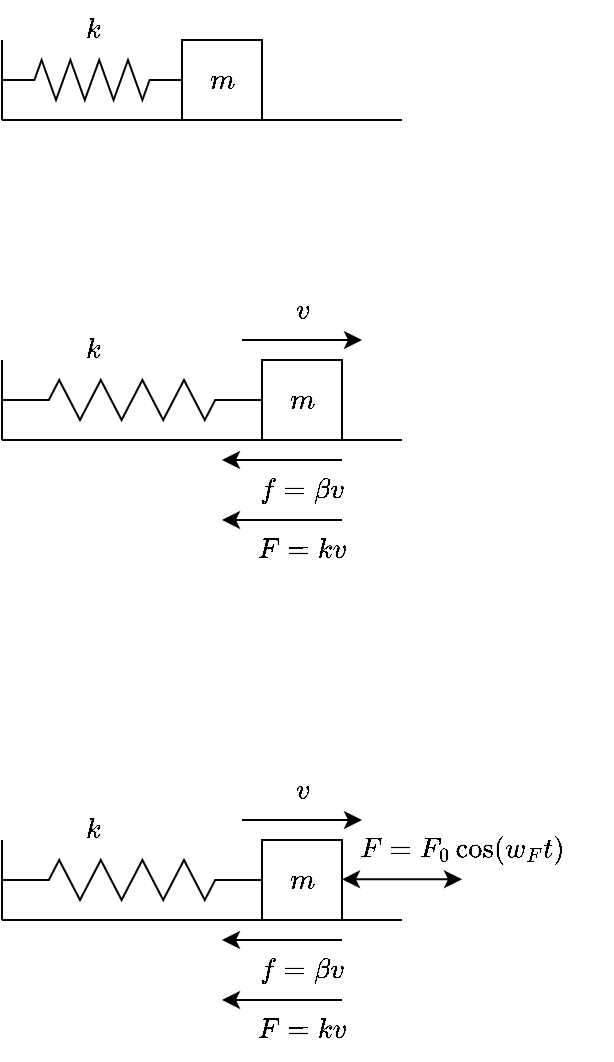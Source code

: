 <mxfile>
    <diagram id="rSKHS06Tt_D4rFjxctaQ" name="第 1 页">
        <mxGraphModel dx="414" dy="277" grid="1" gridSize="10" guides="1" tooltips="1" connect="1" arrows="1" fold="1" page="1" pageScale="1" pageWidth="827" pageHeight="1169" math="1" shadow="0">
            <root>
                <mxCell id="0"/>
                <mxCell id="1" parent="0"/>
                <mxCell id="2" value="" style="pointerEvents=1;verticalLabelPosition=bottom;shadow=0;dashed=0;align=center;html=1;verticalAlign=top;shape=mxgraph.electrical.resistors.resistor_2;" vertex="1" parent="1">
                    <mxGeometry x="80" y="90" width="90" height="20" as="geometry"/>
                </mxCell>
                <mxCell id="3" value="" style="endArrow=none;html=1;" edge="1" parent="1">
                    <mxGeometry width="50" height="50" relative="1" as="geometry">
                        <mxPoint x="80" y="120" as="sourcePoint"/>
                        <mxPoint x="80" y="80" as="targetPoint"/>
                    </mxGeometry>
                </mxCell>
                <mxCell id="4" value="" style="endArrow=none;html=1;" edge="1" parent="1">
                    <mxGeometry width="50" height="50" relative="1" as="geometry">
                        <mxPoint x="80" y="120" as="sourcePoint"/>
                        <mxPoint x="280" y="120" as="targetPoint"/>
                    </mxGeometry>
                </mxCell>
                <mxCell id="5" value="" style="whiteSpace=wrap;html=1;aspect=fixed;glass=0;fillColor=none;" vertex="1" parent="1">
                    <mxGeometry x="170" y="80" width="40" height="40" as="geometry"/>
                </mxCell>
                <mxCell id="6" value="$$k$$" style="text;html=1;align=center;verticalAlign=middle;resizable=0;points=[];autosize=1;strokeColor=none;fillColor=none;" vertex="1" parent="1">
                    <mxGeometry x="95" y="60" width="60" height="30" as="geometry"/>
                </mxCell>
                <mxCell id="7" value="$$m$$" style="text;html=1;align=center;verticalAlign=middle;resizable=0;points=[];autosize=1;strokeColor=none;fillColor=none;" vertex="1" parent="1">
                    <mxGeometry x="160" y="85" width="60" height="30" as="geometry"/>
                </mxCell>
                <mxCell id="8" value="" style="pointerEvents=1;verticalLabelPosition=bottom;shadow=0;dashed=0;align=center;html=1;verticalAlign=top;shape=mxgraph.electrical.resistors.resistor_2;" vertex="1" parent="1">
                    <mxGeometry x="80" y="250" width="130" height="20" as="geometry"/>
                </mxCell>
                <mxCell id="9" value="" style="endArrow=none;html=1;" edge="1" parent="1">
                    <mxGeometry width="50" height="50" relative="1" as="geometry">
                        <mxPoint x="80" y="280" as="sourcePoint"/>
                        <mxPoint x="80" y="240" as="targetPoint"/>
                    </mxGeometry>
                </mxCell>
                <mxCell id="10" value="" style="endArrow=none;html=1;" edge="1" parent="1">
                    <mxGeometry width="50" height="50" relative="1" as="geometry">
                        <mxPoint x="80" y="280" as="sourcePoint"/>
                        <mxPoint x="280" y="280" as="targetPoint"/>
                    </mxGeometry>
                </mxCell>
                <mxCell id="11" value="" style="whiteSpace=wrap;html=1;aspect=fixed;glass=0;fillColor=none;" vertex="1" parent="1">
                    <mxGeometry x="210" y="240" width="40" height="40" as="geometry"/>
                </mxCell>
                <mxCell id="12" value="$$k$$" style="text;html=1;align=center;verticalAlign=middle;resizable=0;points=[];autosize=1;strokeColor=none;fillColor=none;" vertex="1" parent="1">
                    <mxGeometry x="95" y="220" width="60" height="30" as="geometry"/>
                </mxCell>
                <mxCell id="13" value="$$m$$" style="text;html=1;align=center;verticalAlign=middle;resizable=0;points=[];autosize=1;strokeColor=none;fillColor=none;" vertex="1" parent="1">
                    <mxGeometry x="200" y="245" width="60" height="30" as="geometry"/>
                </mxCell>
                <mxCell id="15" value="" style="endArrow=classic;html=1;" edge="1" parent="1">
                    <mxGeometry width="50" height="50" relative="1" as="geometry">
                        <mxPoint x="200" y="230" as="sourcePoint"/>
                        <mxPoint x="260" y="230" as="targetPoint"/>
                    </mxGeometry>
                </mxCell>
                <mxCell id="16" value="$$v$$" style="text;html=1;align=center;verticalAlign=middle;resizable=0;points=[];autosize=1;strokeColor=none;fillColor=none;" vertex="1" parent="1">
                    <mxGeometry x="200" y="200" width="60" height="30" as="geometry"/>
                </mxCell>
                <mxCell id="17" value="" style="endArrow=classic;html=1;" edge="1" parent="1">
                    <mxGeometry width="50" height="50" relative="1" as="geometry">
                        <mxPoint x="250" y="290" as="sourcePoint"/>
                        <mxPoint x="190" y="290" as="targetPoint"/>
                    </mxGeometry>
                </mxCell>
                <mxCell id="18" value="$$f = \beta v$$" style="text;html=1;align=center;verticalAlign=middle;resizable=0;points=[];autosize=1;strokeColor=none;fillColor=none;" vertex="1" parent="1">
                    <mxGeometry x="180" y="290" width="100" height="30" as="geometry"/>
                </mxCell>
                <mxCell id="20" value="" style="endArrow=classic;html=1;" edge="1" parent="1">
                    <mxGeometry width="50" height="50" relative="1" as="geometry">
                        <mxPoint x="250" y="320" as="sourcePoint"/>
                        <mxPoint x="190" y="320" as="targetPoint"/>
                    </mxGeometry>
                </mxCell>
                <mxCell id="21" value="$$F = kv$$" style="text;html=1;align=center;verticalAlign=middle;resizable=0;points=[];autosize=1;strokeColor=none;fillColor=none;" vertex="1" parent="1">
                    <mxGeometry x="190" y="320" width="80" height="30" as="geometry"/>
                </mxCell>
                <mxCell id="22" value="" style="pointerEvents=1;verticalLabelPosition=bottom;shadow=0;dashed=0;align=center;html=1;verticalAlign=top;shape=mxgraph.electrical.resistors.resistor_2;" vertex="1" parent="1">
                    <mxGeometry x="80" y="490" width="130" height="20" as="geometry"/>
                </mxCell>
                <mxCell id="23" value="" style="endArrow=none;html=1;" edge="1" parent="1">
                    <mxGeometry width="50" height="50" relative="1" as="geometry">
                        <mxPoint x="80" y="520" as="sourcePoint"/>
                        <mxPoint x="80" y="480" as="targetPoint"/>
                    </mxGeometry>
                </mxCell>
                <mxCell id="24" value="" style="endArrow=none;html=1;" edge="1" parent="1">
                    <mxGeometry width="50" height="50" relative="1" as="geometry">
                        <mxPoint x="80" y="520" as="sourcePoint"/>
                        <mxPoint x="280" y="520" as="targetPoint"/>
                    </mxGeometry>
                </mxCell>
                <mxCell id="25" value="" style="whiteSpace=wrap;html=1;aspect=fixed;glass=0;fillColor=none;" vertex="1" parent="1">
                    <mxGeometry x="210" y="480" width="40" height="40" as="geometry"/>
                </mxCell>
                <mxCell id="26" value="$$k$$" style="text;html=1;align=center;verticalAlign=middle;resizable=0;points=[];autosize=1;strokeColor=none;fillColor=none;" vertex="1" parent="1">
                    <mxGeometry x="95" y="460" width="60" height="30" as="geometry"/>
                </mxCell>
                <mxCell id="27" value="$$m$$" style="text;html=1;align=center;verticalAlign=middle;resizable=0;points=[];autosize=1;strokeColor=none;fillColor=none;" vertex="1" parent="1">
                    <mxGeometry x="200" y="485" width="60" height="30" as="geometry"/>
                </mxCell>
                <mxCell id="28" value="" style="endArrow=classic;html=1;" edge="1" parent="1">
                    <mxGeometry width="50" height="50" relative="1" as="geometry">
                        <mxPoint x="200" y="470" as="sourcePoint"/>
                        <mxPoint x="260" y="470" as="targetPoint"/>
                    </mxGeometry>
                </mxCell>
                <mxCell id="29" value="$$v$$" style="text;html=1;align=center;verticalAlign=middle;resizable=0;points=[];autosize=1;strokeColor=none;fillColor=none;" vertex="1" parent="1">
                    <mxGeometry x="200" y="440" width="60" height="30" as="geometry"/>
                </mxCell>
                <mxCell id="30" value="" style="endArrow=classic;html=1;" edge="1" parent="1">
                    <mxGeometry width="50" height="50" relative="1" as="geometry">
                        <mxPoint x="250" y="530" as="sourcePoint"/>
                        <mxPoint x="190" y="530" as="targetPoint"/>
                    </mxGeometry>
                </mxCell>
                <mxCell id="31" value="$$f = \beta v$$" style="text;html=1;align=center;verticalAlign=middle;resizable=0;points=[];autosize=1;strokeColor=none;fillColor=none;" vertex="1" parent="1">
                    <mxGeometry x="180" y="530" width="100" height="30" as="geometry"/>
                </mxCell>
                <mxCell id="32" value="" style="endArrow=classic;html=1;" edge="1" parent="1">
                    <mxGeometry width="50" height="50" relative="1" as="geometry">
                        <mxPoint x="250" y="560" as="sourcePoint"/>
                        <mxPoint x="190" y="560" as="targetPoint"/>
                    </mxGeometry>
                </mxCell>
                <mxCell id="33" value="$$F = kv$$" style="text;html=1;align=center;verticalAlign=middle;resizable=0;points=[];autosize=1;strokeColor=none;fillColor=none;" vertex="1" parent="1">
                    <mxGeometry x="190" y="560" width="80" height="30" as="geometry"/>
                </mxCell>
                <mxCell id="35" value="" style="endArrow=classic;startArrow=classic;html=1;" edge="1" parent="1">
                    <mxGeometry width="50" height="50" relative="1" as="geometry">
                        <mxPoint x="250" y="499.66" as="sourcePoint"/>
                        <mxPoint x="310" y="499.66" as="targetPoint"/>
                    </mxGeometry>
                </mxCell>
                <mxCell id="36" value="$$F = F_0 \cos(w_F t)$$" style="text;html=1;align=center;verticalAlign=middle;resizable=0;points=[];autosize=1;strokeColor=none;fillColor=none;" vertex="1" parent="1">
                    <mxGeometry x="235" y="470" width="150" height="30" as="geometry"/>
                </mxCell>
            </root>
        </mxGraphModel>
    </diagram>
</mxfile>
